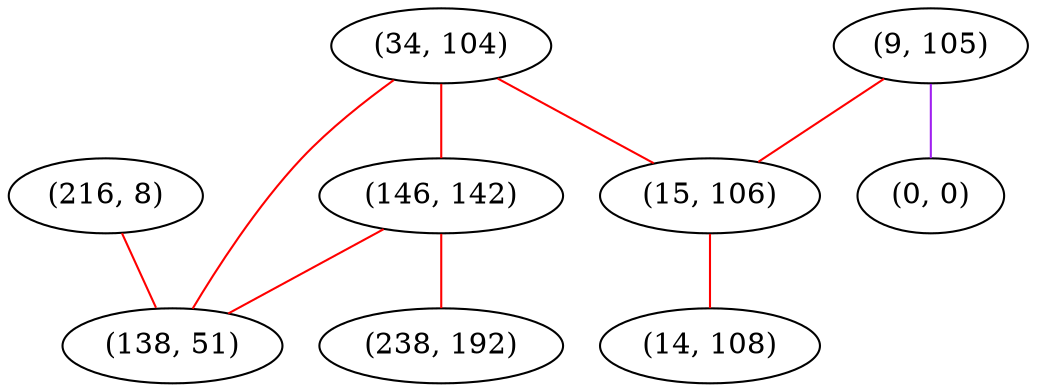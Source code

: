 graph "" {
"(216, 8)";
"(34, 104)";
"(146, 142)";
"(138, 51)";
"(9, 105)";
"(15, 106)";
"(14, 108)";
"(0, 0)";
"(238, 192)";
"(216, 8)" -- "(138, 51)"  [color=red, key=0, weight=1];
"(34, 104)" -- "(146, 142)"  [color=red, key=0, weight=1];
"(34, 104)" -- "(138, 51)"  [color=red, key=0, weight=1];
"(34, 104)" -- "(15, 106)"  [color=red, key=0, weight=1];
"(146, 142)" -- "(138, 51)"  [color=red, key=0, weight=1];
"(146, 142)" -- "(238, 192)"  [color=red, key=0, weight=1];
"(9, 105)" -- "(0, 0)"  [color=purple, key=0, weight=4];
"(9, 105)" -- "(15, 106)"  [color=red, key=0, weight=1];
"(15, 106)" -- "(14, 108)"  [color=red, key=0, weight=1];
}
